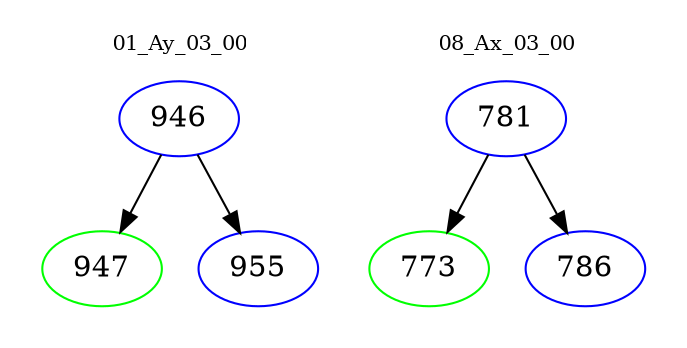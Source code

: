 digraph{
subgraph cluster_0 {
color = white
label = "01_Ay_03_00";
fontsize=10;
T0_946 [label="946", color="blue"]
T0_946 -> T0_947 [color="black"]
T0_947 [label="947", color="green"]
T0_946 -> T0_955 [color="black"]
T0_955 [label="955", color="blue"]
}
subgraph cluster_1 {
color = white
label = "08_Ax_03_00";
fontsize=10;
T1_781 [label="781", color="blue"]
T1_781 -> T1_773 [color="black"]
T1_773 [label="773", color="green"]
T1_781 -> T1_786 [color="black"]
T1_786 [label="786", color="blue"]
}
}
